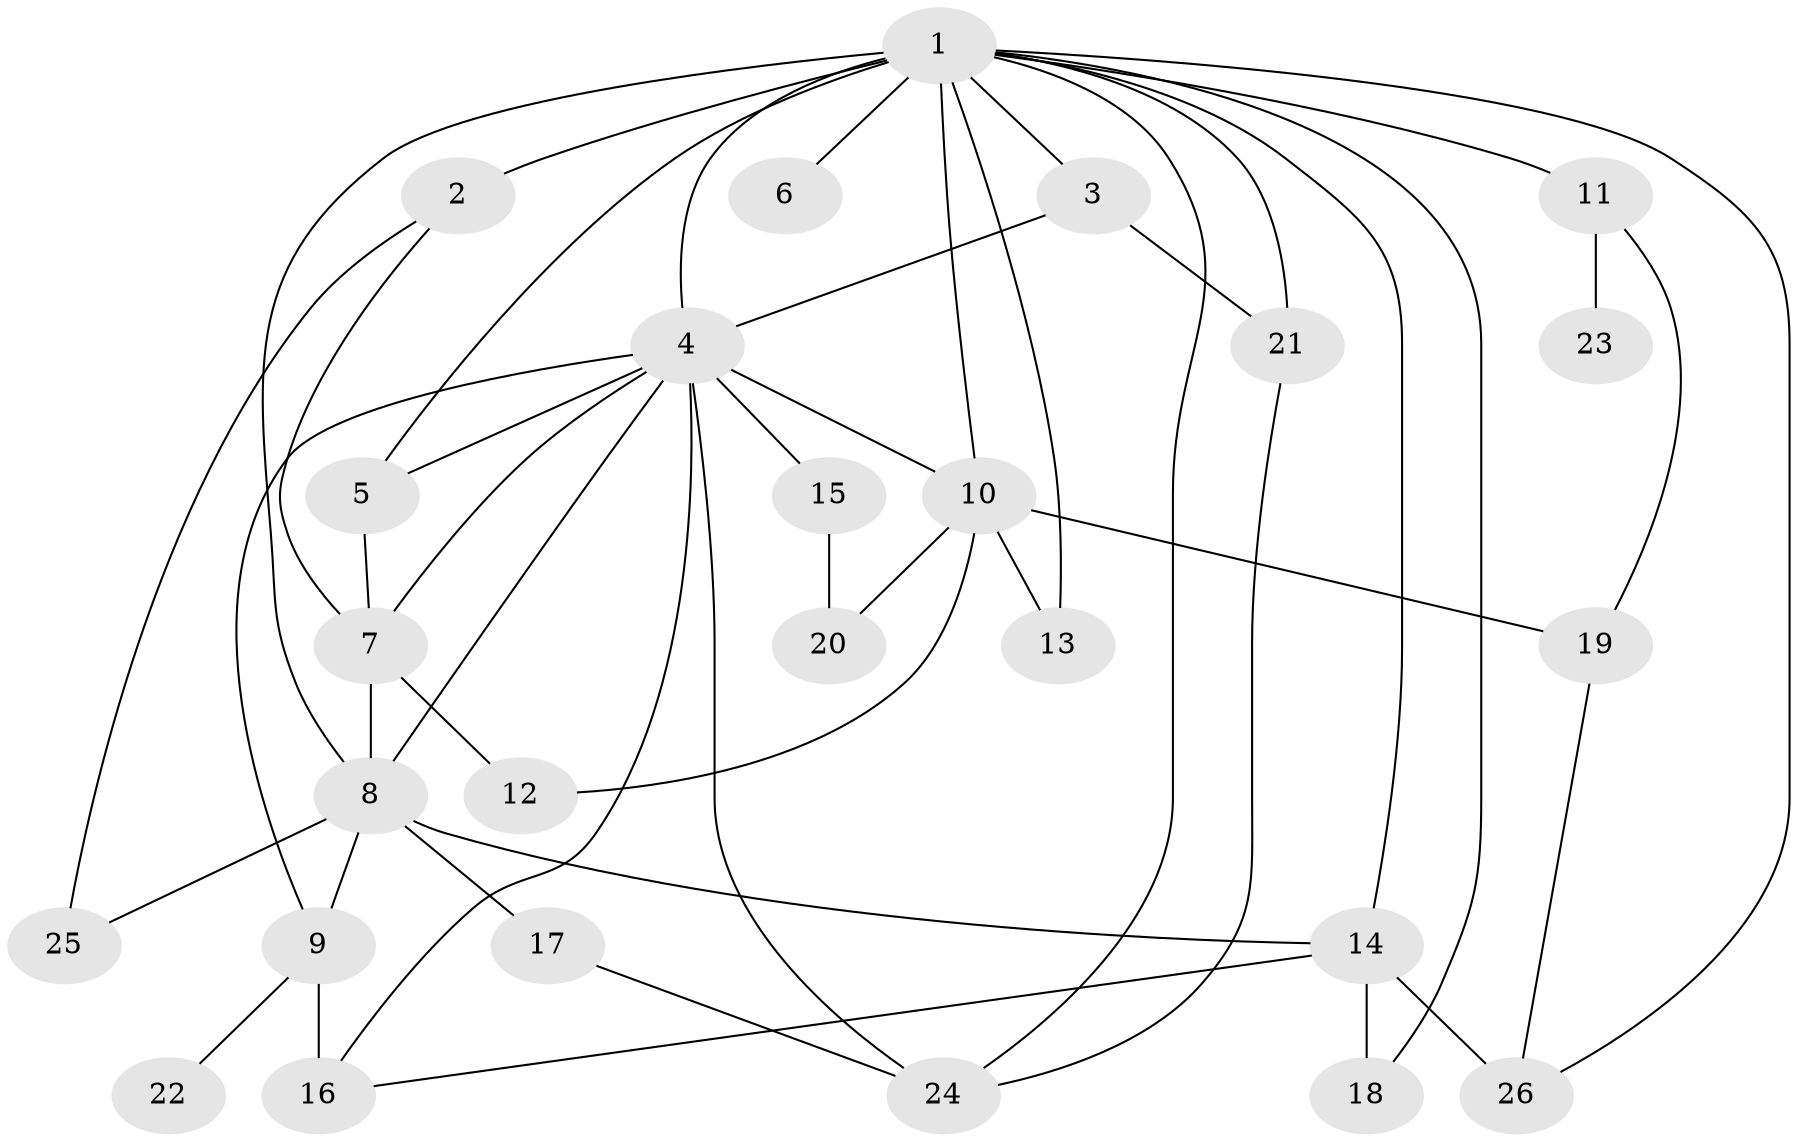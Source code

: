 // original degree distribution, {18: 0.011627906976744186, 2: 0.2558139534883721, 4: 0.05813953488372093, 11: 0.011627906976744186, 6: 0.03488372093023256, 3: 0.12790697674418605, 1: 0.43023255813953487, 7: 0.011627906976744186, 13: 0.011627906976744186, 8: 0.023255813953488372, 10: 0.011627906976744186, 5: 0.011627906976744186}
// Generated by graph-tools (version 1.1) at 2025/50/03/04/25 22:50:21]
// undirected, 26 vertices, 48 edges
graph export_dot {
  node [color=gray90,style=filled];
  1;
  2;
  3;
  4;
  5;
  6;
  7;
  8;
  9;
  10;
  11;
  12;
  13;
  14;
  15;
  16;
  17;
  18;
  19;
  20;
  21;
  22;
  23;
  24;
  25;
  26;
  1 -- 2 [weight=4.0];
  1 -- 3 [weight=2.0];
  1 -- 4 [weight=1.0];
  1 -- 5 [weight=1.0];
  1 -- 6 [weight=1.0];
  1 -- 8 [weight=1.0];
  1 -- 10 [weight=1.0];
  1 -- 11 [weight=1.0];
  1 -- 13 [weight=1.0];
  1 -- 14 [weight=1.0];
  1 -- 18 [weight=1.0];
  1 -- 21 [weight=1.0];
  1 -- 24 [weight=1.0];
  1 -- 26 [weight=1.0];
  2 -- 7 [weight=1.0];
  2 -- 25 [weight=1.0];
  3 -- 4 [weight=1.0];
  3 -- 21 [weight=1.0];
  4 -- 5 [weight=1.0];
  4 -- 7 [weight=1.0];
  4 -- 8 [weight=1.0];
  4 -- 9 [weight=1.0];
  4 -- 10 [weight=1.0];
  4 -- 15 [weight=1.0];
  4 -- 16 [weight=1.0];
  4 -- 24 [weight=1.0];
  5 -- 7 [weight=1.0];
  7 -- 8 [weight=1.0];
  7 -- 12 [weight=1.0];
  8 -- 9 [weight=1.0];
  8 -- 14 [weight=1.0];
  8 -- 17 [weight=6.0];
  8 -- 25 [weight=1.0];
  9 -- 16 [weight=4.0];
  9 -- 22 [weight=1.0];
  10 -- 12 [weight=1.0];
  10 -- 13 [weight=1.0];
  10 -- 19 [weight=1.0];
  10 -- 20 [weight=4.0];
  11 -- 19 [weight=1.0];
  11 -- 23 [weight=1.0];
  14 -- 16 [weight=1.0];
  14 -- 18 [weight=1.0];
  14 -- 26 [weight=3.0];
  15 -- 20 [weight=1.0];
  17 -- 24 [weight=1.0];
  19 -- 26 [weight=1.0];
  21 -- 24 [weight=1.0];
}
